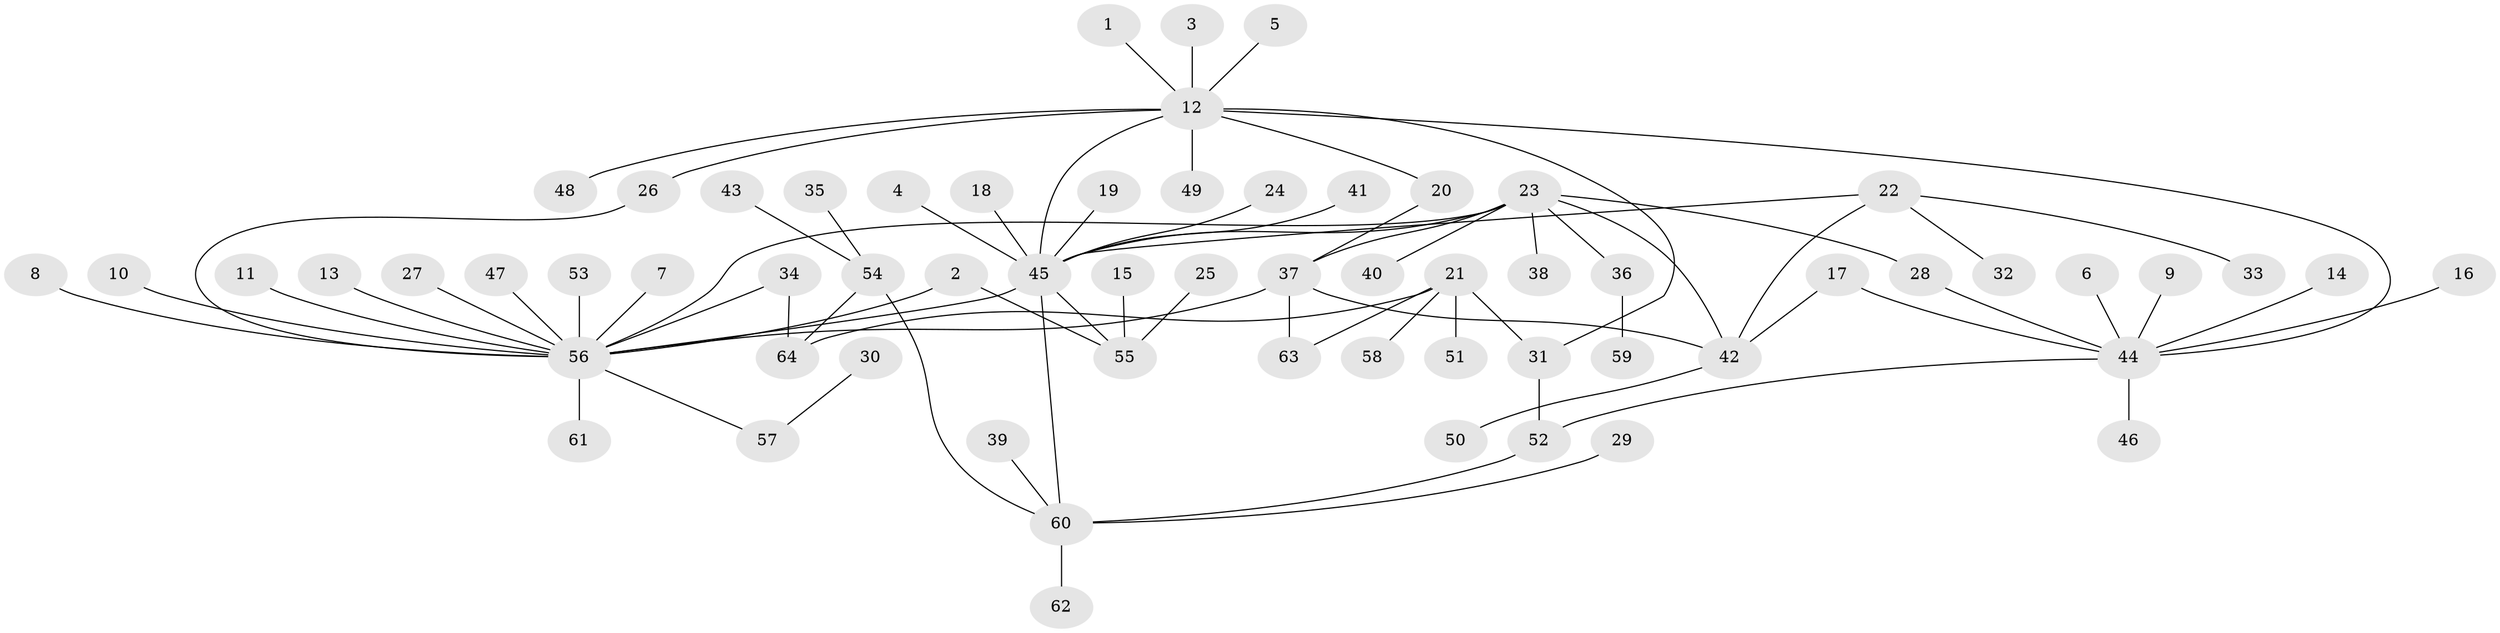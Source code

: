 // original degree distribution, {20: 0.007874015748031496, 3: 0.06299212598425197, 14: 0.007874015748031496, 12: 0.007874015748031496, 1: 0.6141732283464567, 11: 0.007874015748031496, 2: 0.1889763779527559, 8: 0.015748031496062992, 6: 0.023622047244094488, 7: 0.007874015748031496, 5: 0.015748031496062992, 10: 0.007874015748031496, 4: 0.031496062992125984}
// Generated by graph-tools (version 1.1) at 2025/01/03/09/25 03:01:47]
// undirected, 64 vertices, 77 edges
graph export_dot {
graph [start="1"]
  node [color=gray90,style=filled];
  1;
  2;
  3;
  4;
  5;
  6;
  7;
  8;
  9;
  10;
  11;
  12;
  13;
  14;
  15;
  16;
  17;
  18;
  19;
  20;
  21;
  22;
  23;
  24;
  25;
  26;
  27;
  28;
  29;
  30;
  31;
  32;
  33;
  34;
  35;
  36;
  37;
  38;
  39;
  40;
  41;
  42;
  43;
  44;
  45;
  46;
  47;
  48;
  49;
  50;
  51;
  52;
  53;
  54;
  55;
  56;
  57;
  58;
  59;
  60;
  61;
  62;
  63;
  64;
  1 -- 12 [weight=1.0];
  2 -- 55 [weight=1.0];
  2 -- 56 [weight=1.0];
  3 -- 12 [weight=1.0];
  4 -- 45 [weight=1.0];
  5 -- 12 [weight=1.0];
  6 -- 44 [weight=1.0];
  7 -- 56 [weight=1.0];
  8 -- 56 [weight=1.0];
  9 -- 44 [weight=1.0];
  10 -- 56 [weight=1.0];
  11 -- 56 [weight=1.0];
  12 -- 20 [weight=1.0];
  12 -- 26 [weight=1.0];
  12 -- 31 [weight=1.0];
  12 -- 44 [weight=1.0];
  12 -- 45 [weight=1.0];
  12 -- 48 [weight=1.0];
  12 -- 49 [weight=1.0];
  13 -- 56 [weight=1.0];
  14 -- 44 [weight=1.0];
  15 -- 55 [weight=1.0];
  16 -- 44 [weight=1.0];
  17 -- 42 [weight=1.0];
  17 -- 44 [weight=1.0];
  18 -- 45 [weight=1.0];
  19 -- 45 [weight=1.0];
  20 -- 37 [weight=1.0];
  21 -- 31 [weight=2.0];
  21 -- 51 [weight=1.0];
  21 -- 58 [weight=1.0];
  21 -- 63 [weight=1.0];
  21 -- 64 [weight=1.0];
  22 -- 32 [weight=1.0];
  22 -- 33 [weight=1.0];
  22 -- 42 [weight=1.0];
  22 -- 45 [weight=1.0];
  23 -- 28 [weight=1.0];
  23 -- 36 [weight=1.0];
  23 -- 37 [weight=1.0];
  23 -- 38 [weight=1.0];
  23 -- 40 [weight=1.0];
  23 -- 42 [weight=1.0];
  23 -- 45 [weight=1.0];
  23 -- 56 [weight=1.0];
  24 -- 45 [weight=1.0];
  25 -- 55 [weight=1.0];
  26 -- 56 [weight=1.0];
  27 -- 56 [weight=1.0];
  28 -- 44 [weight=1.0];
  29 -- 60 [weight=1.0];
  30 -- 57 [weight=1.0];
  31 -- 52 [weight=1.0];
  34 -- 56 [weight=1.0];
  34 -- 64 [weight=1.0];
  35 -- 54 [weight=1.0];
  36 -- 59 [weight=1.0];
  37 -- 42 [weight=1.0];
  37 -- 56 [weight=1.0];
  37 -- 63 [weight=1.0];
  39 -- 60 [weight=1.0];
  41 -- 45 [weight=1.0];
  42 -- 50 [weight=1.0];
  43 -- 54 [weight=1.0];
  44 -- 46 [weight=1.0];
  44 -- 52 [weight=1.0];
  45 -- 55 [weight=1.0];
  45 -- 56 [weight=1.0];
  45 -- 60 [weight=1.0];
  47 -- 56 [weight=1.0];
  52 -- 60 [weight=1.0];
  53 -- 56 [weight=1.0];
  54 -- 60 [weight=1.0];
  54 -- 64 [weight=1.0];
  56 -- 57 [weight=1.0];
  56 -- 61 [weight=1.0];
  60 -- 62 [weight=1.0];
}
